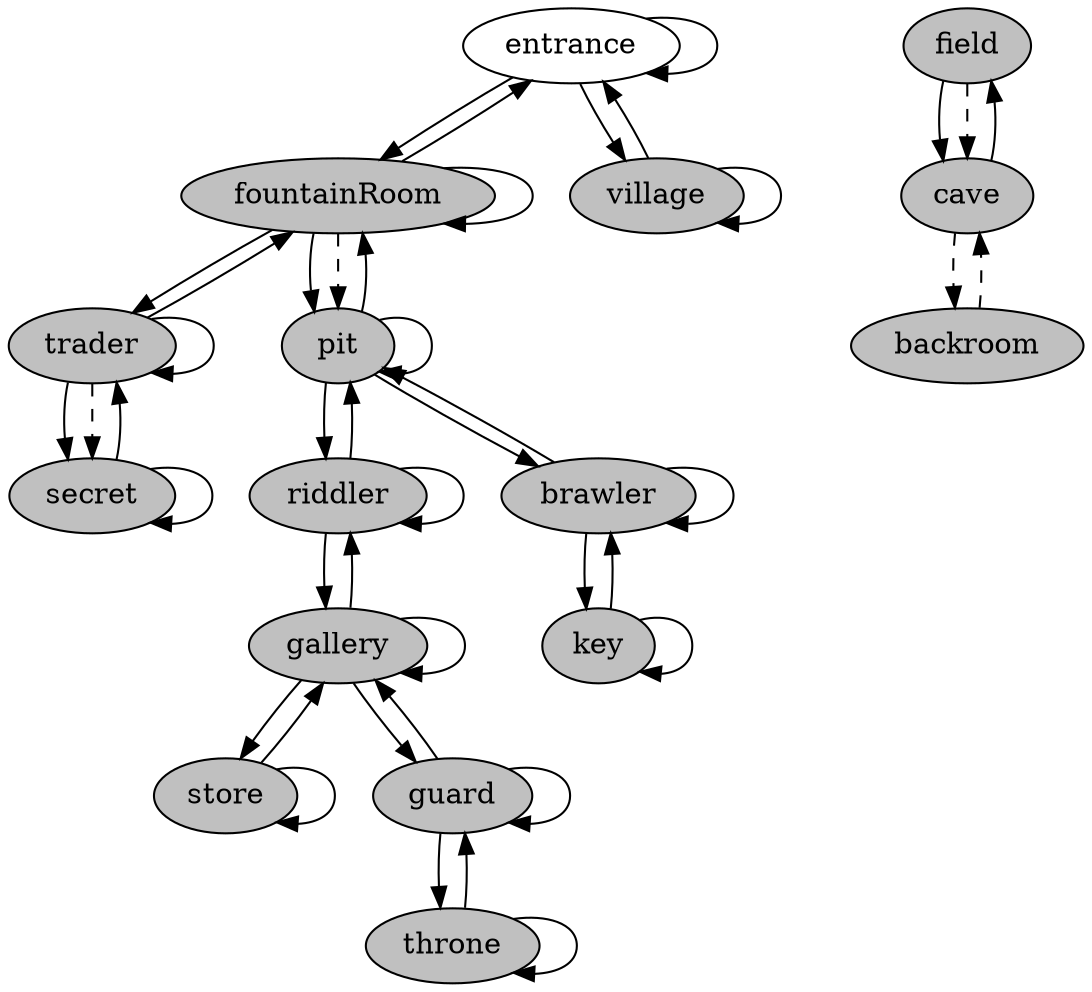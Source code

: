 digraph map {
	node [style=filled, fillcolor=grey]
	entrance [fillcolor=white]
	entrance -> entrance
	entrance -> fountainRoom
	entrance -> village
	village -> village
	village -> entrance
	fountainRoom -> fountainRoom
	fountainRoom -> entrance
	fountainRoom -> trader
	fountainRoom -> pit
	fountainRoom -> pit [style=dashed]
	trader -> trader
	trader -> fountainRoom
	trader -> secret
	trader -> secret [style=dashed]
	secret -> secret
	secret -> trader
	pit -> pit
	pit -> fountainRoom
	pit -> riddler
	pit -> brawler
	brawler -> brawler
	brawler -> pit
	brawler -> key
	key -> key
	key -> brawler
	riddler -> riddler
	riddler -> pit
	riddler -> gallery
	gallery -> gallery
	gallery -> store
	gallery -> guard
	gallery -> riddler
	store -> store
	store -> gallery
	guard -> guard
	guard -> gallery
	guard -> throne
	throne -> throne
	throne -> guard
	field -> cave
	field -> cave [style=dashed]
	cave -> field
	cave -> backroom [style=dashed]
	backroom -> cave [style=dashed]
}
